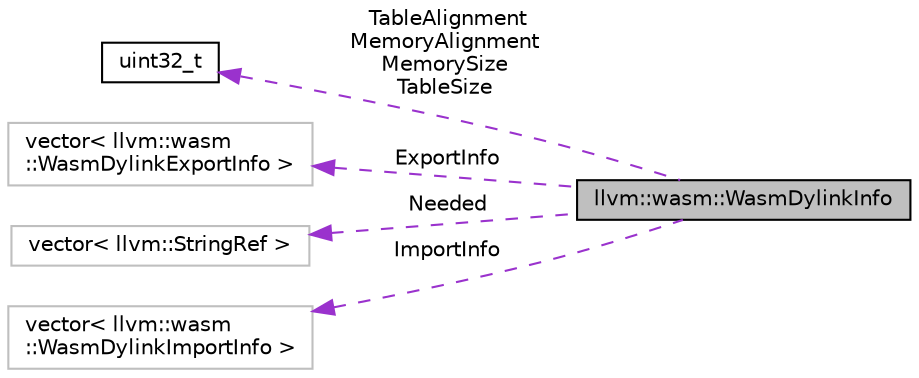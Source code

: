 digraph "llvm::wasm::WasmDylinkInfo"
{
 // LATEX_PDF_SIZE
  bgcolor="transparent";
  edge [fontname="Helvetica",fontsize="10",labelfontname="Helvetica",labelfontsize="10"];
  node [fontname="Helvetica",fontsize="10",shape=record];
  rankdir="LR";
  Node1 [label="llvm::wasm::WasmDylinkInfo",height=0.2,width=0.4,color="black", fillcolor="grey75", style="filled", fontcolor="black",tooltip=" "];
  Node2 -> Node1 [dir="back",color="darkorchid3",fontsize="10",style="dashed",label=" TableAlignment\nMemoryAlignment\nMemorySize\nTableSize" ,fontname="Helvetica"];
  Node2 [label="uint32_t",height=0.2,width=0.4,color="black",URL="$classuint32__t.html",tooltip=" "];
  Node3 -> Node1 [dir="back",color="darkorchid3",fontsize="10",style="dashed",label=" ExportInfo" ,fontname="Helvetica"];
  Node3 [label="vector\< llvm::wasm\l::WasmDylinkExportInfo \>",height=0.2,width=0.4,color="grey75",tooltip=" "];
  Node4 -> Node1 [dir="back",color="darkorchid3",fontsize="10",style="dashed",label=" Needed" ,fontname="Helvetica"];
  Node4 [label="vector\< llvm::StringRef \>",height=0.2,width=0.4,color="grey75",tooltip=" "];
  Node5 -> Node1 [dir="back",color="darkorchid3",fontsize="10",style="dashed",label=" ImportInfo" ,fontname="Helvetica"];
  Node5 [label="vector\< llvm::wasm\l::WasmDylinkImportInfo \>",height=0.2,width=0.4,color="grey75",tooltip=" "];
}
